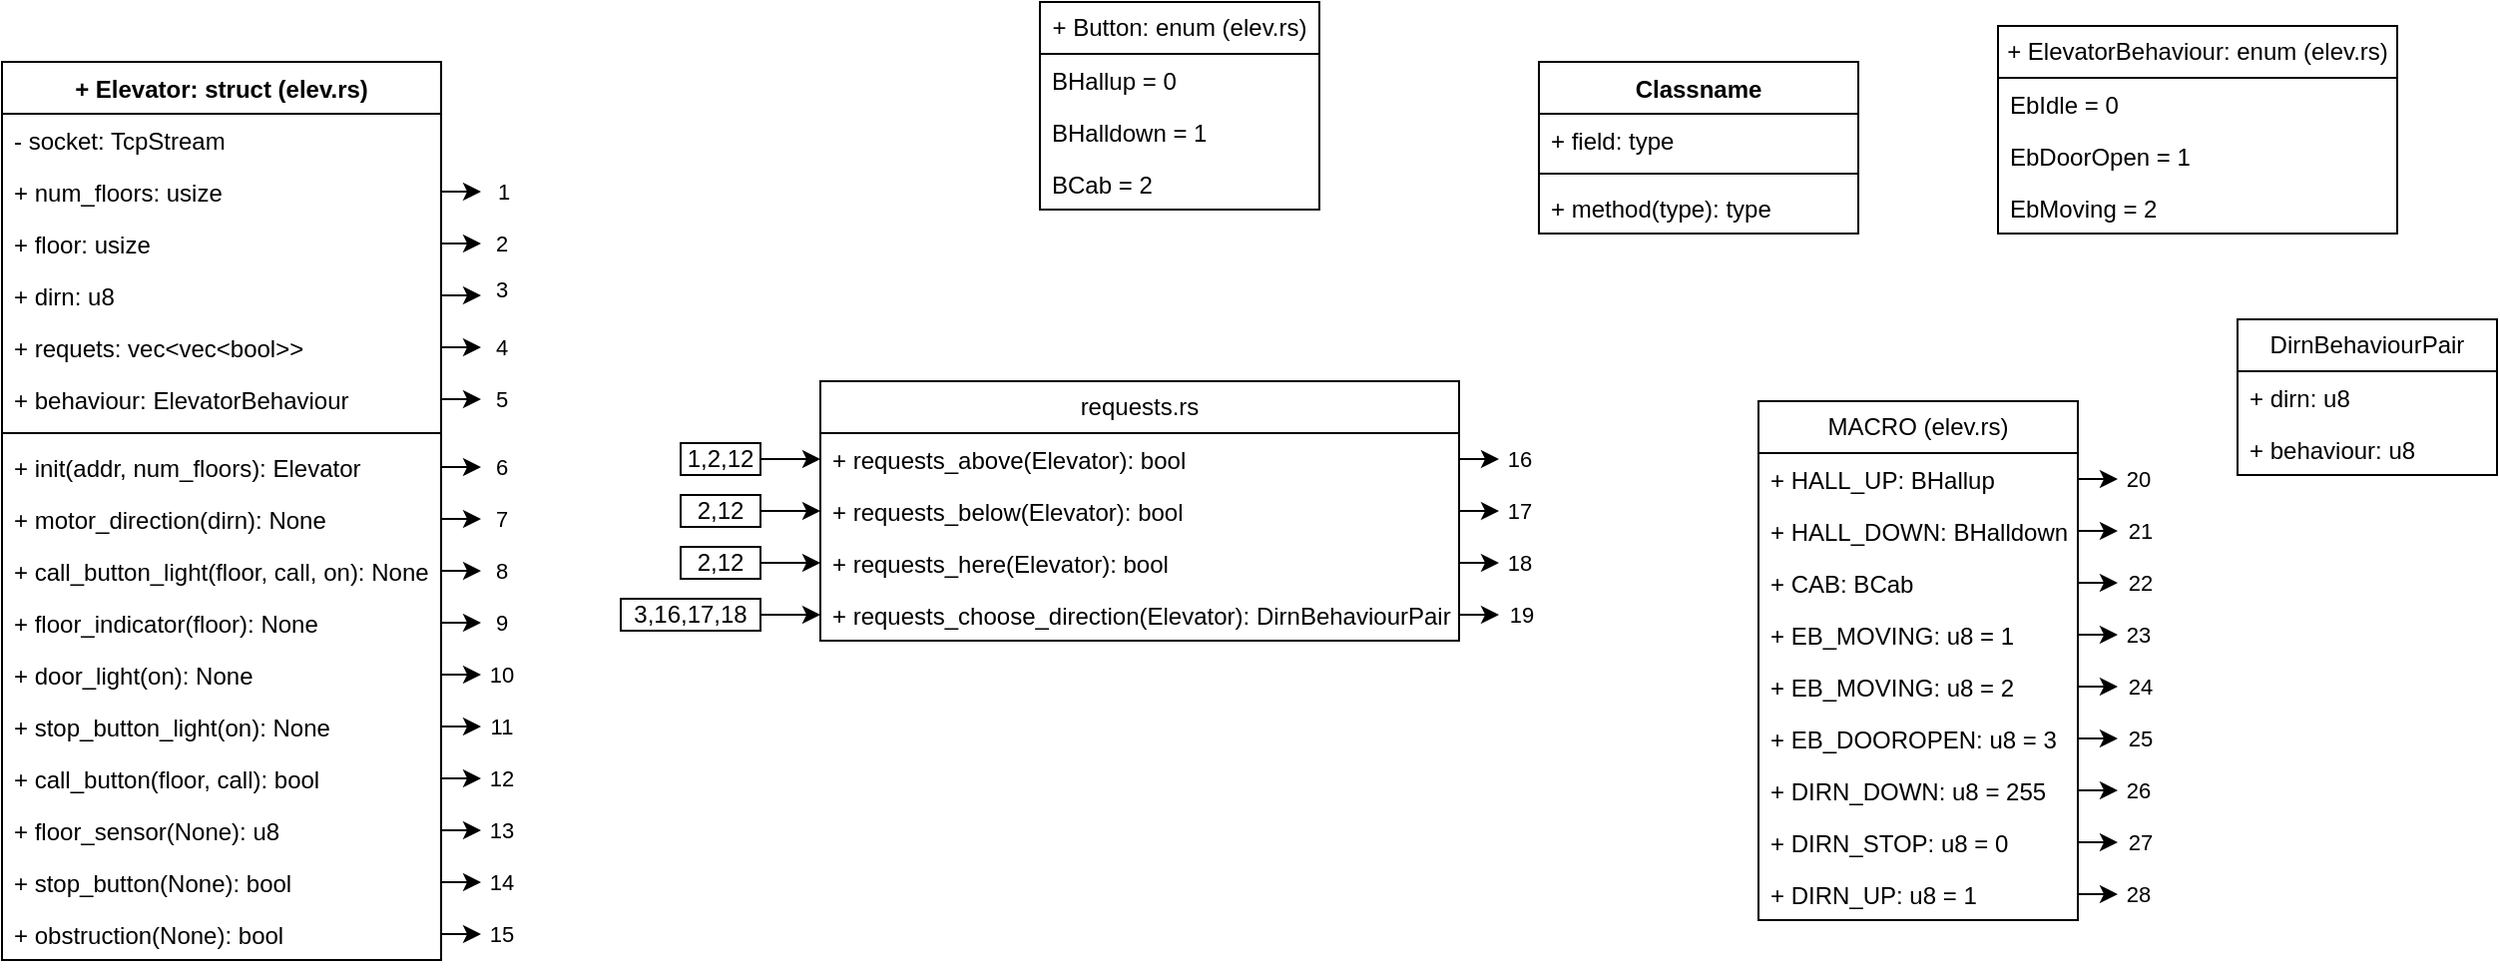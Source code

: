 <mxfile version="26.0.6">
  <diagram name="Page-1" id="e56a1550-8fbb-45ad-956c-1786394a9013">
    <mxGraphModel dx="1651" dy="647" grid="1" gridSize="10" guides="1" tooltips="1" connect="1" arrows="1" fold="1" page="1" pageScale="1" pageWidth="1654" pageHeight="2336" background="none" math="0" shadow="0">
      <root>
        <mxCell id="0" />
        <mxCell id="1" parent="0" />
        <mxCell id="LK9hV9PF9iakqC5knJyZ-14" value="+ Button: enum (elev.rs)" style="swimlane;fontStyle=0;childLayout=stackLayout;horizontal=1;startSize=26;fillColor=none;horizontalStack=0;resizeParent=1;resizeParentMax=0;resizeLast=0;collapsible=1;marginBottom=0;whiteSpace=wrap;html=1;" vertex="1" parent="1">
          <mxGeometry x="570" y="50" width="140" height="104" as="geometry" />
        </mxCell>
        <mxCell id="LK9hV9PF9iakqC5knJyZ-15" value="BHallup = 0" style="text;strokeColor=none;fillColor=none;align=left;verticalAlign=top;spacingLeft=4;spacingRight=4;overflow=hidden;rotatable=0;points=[[0,0.5],[1,0.5]];portConstraint=eastwest;whiteSpace=wrap;html=1;" vertex="1" parent="LK9hV9PF9iakqC5knJyZ-14">
          <mxGeometry y="26" width="140" height="26" as="geometry" />
        </mxCell>
        <mxCell id="LK9hV9PF9iakqC5knJyZ-16" value="BHalldown = 1" style="text;strokeColor=none;fillColor=none;align=left;verticalAlign=top;spacingLeft=4;spacingRight=4;overflow=hidden;rotatable=0;points=[[0,0.5],[1,0.5]];portConstraint=eastwest;whiteSpace=wrap;html=1;" vertex="1" parent="LK9hV9PF9iakqC5knJyZ-14">
          <mxGeometry y="52" width="140" height="26" as="geometry" />
        </mxCell>
        <mxCell id="LK9hV9PF9iakqC5knJyZ-17" value="BCab = 2" style="text;strokeColor=none;fillColor=none;align=left;verticalAlign=top;spacingLeft=4;spacingRight=4;overflow=hidden;rotatable=0;points=[[0,0.5],[1,0.5]];portConstraint=eastwest;whiteSpace=wrap;html=1;" vertex="1" parent="LK9hV9PF9iakqC5knJyZ-14">
          <mxGeometry y="78" width="140" height="26" as="geometry" />
        </mxCell>
        <mxCell id="LK9hV9PF9iakqC5knJyZ-19" value="MACRO (elev.rs)" style="swimlane;fontStyle=0;childLayout=stackLayout;horizontal=1;startSize=26;fillColor=none;horizontalStack=0;resizeParent=1;resizeParentMax=0;resizeLast=0;collapsible=1;marginBottom=0;whiteSpace=wrap;html=1;" vertex="1" parent="1">
          <mxGeometry x="930" y="250" width="160" height="260" as="geometry" />
        </mxCell>
        <mxCell id="LK9hV9PF9iakqC5knJyZ-143" style="edgeStyle=orthogonalEdgeStyle;rounded=0;orthogonalLoop=1;jettySize=auto;html=1;" edge="1" parent="LK9hV9PF9iakqC5knJyZ-19" source="LK9hV9PF9iakqC5knJyZ-20">
          <mxGeometry relative="1" as="geometry">
            <mxPoint x="180" y="39" as="targetPoint" />
          </mxGeometry>
        </mxCell>
        <mxCell id="LK9hV9PF9iakqC5knJyZ-152" value="20" style="edgeLabel;html=1;align=center;verticalAlign=middle;resizable=0;points=[];" vertex="1" connectable="0" parent="LK9hV9PF9iakqC5knJyZ-143">
          <mxGeometry x="0.429" y="2" relative="1" as="geometry">
            <mxPoint x="15" y="2" as="offset" />
          </mxGeometry>
        </mxCell>
        <mxCell id="LK9hV9PF9iakqC5knJyZ-20" value="+ HALL_UP: BHallup" style="text;strokeColor=none;fillColor=none;align=left;verticalAlign=top;spacingLeft=4;spacingRight=4;overflow=hidden;rotatable=0;points=[[0,0.5],[1,0.5]];portConstraint=eastwest;whiteSpace=wrap;html=1;" vertex="1" parent="LK9hV9PF9iakqC5knJyZ-19">
          <mxGeometry y="26" width="160" height="26" as="geometry" />
        </mxCell>
        <mxCell id="LK9hV9PF9iakqC5knJyZ-144" style="edgeStyle=orthogonalEdgeStyle;rounded=0;orthogonalLoop=1;jettySize=auto;html=1;" edge="1" parent="LK9hV9PF9iakqC5knJyZ-19" source="LK9hV9PF9iakqC5knJyZ-21">
          <mxGeometry relative="1" as="geometry">
            <mxPoint x="180" y="65" as="targetPoint" />
          </mxGeometry>
        </mxCell>
        <mxCell id="LK9hV9PF9iakqC5knJyZ-153" value="21" style="edgeLabel;html=1;align=center;verticalAlign=middle;resizable=0;points=[];" vertex="1" connectable="0" parent="LK9hV9PF9iakqC5knJyZ-144">
          <mxGeometry x="0.476" y="2" relative="1" as="geometry">
            <mxPoint x="15" y="2" as="offset" />
          </mxGeometry>
        </mxCell>
        <mxCell id="LK9hV9PF9iakqC5knJyZ-21" value="+ HALL_DOWN: BHalldown" style="text;strokeColor=none;fillColor=none;align=left;verticalAlign=top;spacingLeft=4;spacingRight=4;overflow=hidden;rotatable=0;points=[[0,0.5],[1,0.5]];portConstraint=eastwest;whiteSpace=wrap;html=1;" vertex="1" parent="LK9hV9PF9iakqC5knJyZ-19">
          <mxGeometry y="52" width="160" height="26" as="geometry" />
        </mxCell>
        <mxCell id="LK9hV9PF9iakqC5knJyZ-145" style="edgeStyle=orthogonalEdgeStyle;rounded=0;orthogonalLoop=1;jettySize=auto;html=1;" edge="1" parent="LK9hV9PF9iakqC5knJyZ-19" source="LK9hV9PF9iakqC5knJyZ-22">
          <mxGeometry relative="1" as="geometry">
            <mxPoint x="180" y="91" as="targetPoint" />
          </mxGeometry>
        </mxCell>
        <mxCell id="LK9hV9PF9iakqC5knJyZ-154" value="22" style="edgeLabel;html=1;align=center;verticalAlign=middle;resizable=0;points=[];" vertex="1" connectable="0" parent="LK9hV9PF9iakqC5knJyZ-145">
          <mxGeometry x="0.286" y="1" relative="1" as="geometry">
            <mxPoint x="17" y="1" as="offset" />
          </mxGeometry>
        </mxCell>
        <mxCell id="LK9hV9PF9iakqC5knJyZ-22" value="+ CAB: BCab" style="text;strokeColor=none;fillColor=none;align=left;verticalAlign=top;spacingLeft=4;spacingRight=4;overflow=hidden;rotatable=0;points=[[0,0.5],[1,0.5]];portConstraint=eastwest;whiteSpace=wrap;html=1;" vertex="1" parent="LK9hV9PF9iakqC5knJyZ-19">
          <mxGeometry y="78" width="160" height="26" as="geometry" />
        </mxCell>
        <mxCell id="LK9hV9PF9iakqC5knJyZ-146" style="edgeStyle=orthogonalEdgeStyle;rounded=0;orthogonalLoop=1;jettySize=auto;html=1;" edge="1" parent="LK9hV9PF9iakqC5knJyZ-19" source="LK9hV9PF9iakqC5knJyZ-23">
          <mxGeometry relative="1" as="geometry">
            <mxPoint x="180" y="117" as="targetPoint" />
          </mxGeometry>
        </mxCell>
        <mxCell id="LK9hV9PF9iakqC5knJyZ-155" value="23" style="edgeLabel;html=1;align=center;verticalAlign=middle;resizable=0;points=[];" vertex="1" connectable="0" parent="LK9hV9PF9iakqC5knJyZ-146">
          <mxGeometry x="0.238" y="1" relative="1" as="geometry">
            <mxPoint x="17" y="1" as="offset" />
          </mxGeometry>
        </mxCell>
        <mxCell id="LK9hV9PF9iakqC5knJyZ-23" value="+ EB_MOVING: u8 = 1" style="text;strokeColor=none;fillColor=none;align=left;verticalAlign=top;spacingLeft=4;spacingRight=4;overflow=hidden;rotatable=0;points=[[0,0.5],[1,0.5]];portConstraint=eastwest;whiteSpace=wrap;html=1;" vertex="1" parent="LK9hV9PF9iakqC5knJyZ-19">
          <mxGeometry y="104" width="160" height="26" as="geometry" />
        </mxCell>
        <mxCell id="LK9hV9PF9iakqC5knJyZ-147" style="edgeStyle=orthogonalEdgeStyle;rounded=0;orthogonalLoop=1;jettySize=auto;html=1;" edge="1" parent="LK9hV9PF9iakqC5knJyZ-19" source="LK9hV9PF9iakqC5knJyZ-24">
          <mxGeometry relative="1" as="geometry">
            <mxPoint x="180" y="143" as="targetPoint" />
          </mxGeometry>
        </mxCell>
        <mxCell id="LK9hV9PF9iakqC5knJyZ-156" value="24" style="edgeLabel;html=1;align=center;verticalAlign=middle;resizable=0;points=[];" vertex="1" connectable="0" parent="LK9hV9PF9iakqC5knJyZ-147">
          <mxGeometry x="0.286" y="-1" relative="1" as="geometry">
            <mxPoint x="17" y="-1" as="offset" />
          </mxGeometry>
        </mxCell>
        <mxCell id="LK9hV9PF9iakqC5knJyZ-24" value="+ EB_MOVING: u8 = 2" style="text;strokeColor=none;fillColor=none;align=left;verticalAlign=top;spacingLeft=4;spacingRight=4;overflow=hidden;rotatable=0;points=[[0,0.5],[1,0.5]];portConstraint=eastwest;whiteSpace=wrap;html=1;" vertex="1" parent="LK9hV9PF9iakqC5knJyZ-19">
          <mxGeometry y="130" width="160" height="26" as="geometry" />
        </mxCell>
        <mxCell id="LK9hV9PF9iakqC5knJyZ-148" style="edgeStyle=orthogonalEdgeStyle;rounded=0;orthogonalLoop=1;jettySize=auto;html=1;" edge="1" parent="LK9hV9PF9iakqC5knJyZ-19" source="LK9hV9PF9iakqC5knJyZ-25">
          <mxGeometry relative="1" as="geometry">
            <mxPoint x="180" y="169" as="targetPoint" />
          </mxGeometry>
        </mxCell>
        <mxCell id="LK9hV9PF9iakqC5knJyZ-157" value="25" style="edgeLabel;html=1;align=center;verticalAlign=middle;resizable=0;points=[];" vertex="1" connectable="0" parent="LK9hV9PF9iakqC5knJyZ-148">
          <mxGeometry x="0.286" relative="1" as="geometry">
            <mxPoint x="17" as="offset" />
          </mxGeometry>
        </mxCell>
        <mxCell id="LK9hV9PF9iakqC5knJyZ-25" value="+ EB_DOOROPEN: u8 = 3" style="text;strokeColor=none;fillColor=none;align=left;verticalAlign=top;spacingLeft=4;spacingRight=4;overflow=hidden;rotatable=0;points=[[0,0.5],[1,0.5]];portConstraint=eastwest;whiteSpace=wrap;html=1;" vertex="1" parent="LK9hV9PF9iakqC5knJyZ-19">
          <mxGeometry y="156" width="160" height="26" as="geometry" />
        </mxCell>
        <mxCell id="LK9hV9PF9iakqC5knJyZ-149" style="edgeStyle=orthogonalEdgeStyle;rounded=0;orthogonalLoop=1;jettySize=auto;html=1;" edge="1" parent="LK9hV9PF9iakqC5knJyZ-19" source="LK9hV9PF9iakqC5knJyZ-26">
          <mxGeometry relative="1" as="geometry">
            <mxPoint x="180" y="195" as="targetPoint" />
          </mxGeometry>
        </mxCell>
        <mxCell id="LK9hV9PF9iakqC5knJyZ-159" value="26" style="edgeLabel;html=1;align=center;verticalAlign=middle;resizable=0;points=[];" vertex="1" connectable="0" parent="LK9hV9PF9iakqC5knJyZ-149">
          <mxGeometry x="0.238" y="2" relative="1" as="geometry">
            <mxPoint x="17" y="2" as="offset" />
          </mxGeometry>
        </mxCell>
        <mxCell id="LK9hV9PF9iakqC5knJyZ-26" value="+ DIRN_DOWN: u8 = 255" style="text;strokeColor=none;fillColor=none;align=left;verticalAlign=top;spacingLeft=4;spacingRight=4;overflow=hidden;rotatable=0;points=[[0,0.5],[1,0.5]];portConstraint=eastwest;whiteSpace=wrap;html=1;" vertex="1" parent="LK9hV9PF9iakqC5knJyZ-19">
          <mxGeometry y="182" width="160" height="26" as="geometry" />
        </mxCell>
        <mxCell id="LK9hV9PF9iakqC5knJyZ-150" style="edgeStyle=orthogonalEdgeStyle;rounded=0;orthogonalLoop=1;jettySize=auto;html=1;" edge="1" parent="LK9hV9PF9iakqC5knJyZ-19" source="LK9hV9PF9iakqC5knJyZ-27">
          <mxGeometry relative="1" as="geometry">
            <mxPoint x="180" y="221" as="targetPoint" />
          </mxGeometry>
        </mxCell>
        <mxCell id="LK9hV9PF9iakqC5knJyZ-160" value="27" style="edgeLabel;html=1;align=center;verticalAlign=middle;resizable=0;points=[];" vertex="1" connectable="0" parent="LK9hV9PF9iakqC5knJyZ-150">
          <mxGeometry x="0.095" y="1" relative="1" as="geometry">
            <mxPoint x="19" y="1" as="offset" />
          </mxGeometry>
        </mxCell>
        <mxCell id="LK9hV9PF9iakqC5knJyZ-27" value="+ DIRN_STOP: u8 = 0" style="text;strokeColor=none;fillColor=none;align=left;verticalAlign=top;spacingLeft=4;spacingRight=4;overflow=hidden;rotatable=0;points=[[0,0.5],[1,0.5]];portConstraint=eastwest;whiteSpace=wrap;html=1;" vertex="1" parent="LK9hV9PF9iakqC5knJyZ-19">
          <mxGeometry y="208" width="160" height="26" as="geometry" />
        </mxCell>
        <mxCell id="LK9hV9PF9iakqC5knJyZ-151" style="edgeStyle=orthogonalEdgeStyle;rounded=0;orthogonalLoop=1;jettySize=auto;html=1;" edge="1" parent="LK9hV9PF9iakqC5knJyZ-19" source="LK9hV9PF9iakqC5knJyZ-28">
          <mxGeometry relative="1" as="geometry">
            <mxPoint x="180" y="247" as="targetPoint" />
          </mxGeometry>
        </mxCell>
        <mxCell id="LK9hV9PF9iakqC5knJyZ-161" value="28" style="edgeLabel;html=1;align=center;verticalAlign=middle;resizable=0;points=[];" vertex="1" connectable="0" parent="LK9hV9PF9iakqC5knJyZ-151">
          <mxGeometry x="0.238" relative="1" as="geometry">
            <mxPoint x="17" as="offset" />
          </mxGeometry>
        </mxCell>
        <mxCell id="LK9hV9PF9iakqC5knJyZ-28" value="+ DIRN_UP: u8 = 1" style="text;strokeColor=none;fillColor=none;align=left;verticalAlign=top;spacingLeft=4;spacingRight=4;overflow=hidden;rotatable=0;points=[[0,0.5],[1,0.5]];portConstraint=eastwest;whiteSpace=wrap;html=1;" vertex="1" parent="LK9hV9PF9iakqC5knJyZ-19">
          <mxGeometry y="234" width="160" height="26" as="geometry" />
        </mxCell>
        <mxCell id="LK9hV9PF9iakqC5knJyZ-29" value="+ ElevatorBehaviour: enum (elev.rs)" style="swimlane;fontStyle=0;childLayout=stackLayout;horizontal=1;startSize=26;fillColor=none;horizontalStack=0;resizeParent=1;resizeParentMax=0;resizeLast=0;collapsible=1;marginBottom=0;whiteSpace=wrap;html=1;" vertex="1" parent="1">
          <mxGeometry x="1050" y="62" width="200" height="104" as="geometry" />
        </mxCell>
        <mxCell id="LK9hV9PF9iakqC5knJyZ-30" value="EbIdle = 0" style="text;strokeColor=none;fillColor=none;align=left;verticalAlign=top;spacingLeft=4;spacingRight=4;overflow=hidden;rotatable=0;points=[[0,0.5],[1,0.5]];portConstraint=eastwest;whiteSpace=wrap;html=1;" vertex="1" parent="LK9hV9PF9iakqC5knJyZ-29">
          <mxGeometry y="26" width="200" height="26" as="geometry" />
        </mxCell>
        <mxCell id="LK9hV9PF9iakqC5knJyZ-31" value="EbDoorOpen = 1" style="text;strokeColor=none;fillColor=none;align=left;verticalAlign=top;spacingLeft=4;spacingRight=4;overflow=hidden;rotatable=0;points=[[0,0.5],[1,0.5]];portConstraint=eastwest;whiteSpace=wrap;html=1;" vertex="1" parent="LK9hV9PF9iakqC5knJyZ-29">
          <mxGeometry y="52" width="200" height="26" as="geometry" />
        </mxCell>
        <mxCell id="LK9hV9PF9iakqC5knJyZ-32" value="EbMoving = 2" style="text;strokeColor=none;fillColor=none;align=left;verticalAlign=top;spacingLeft=4;spacingRight=4;overflow=hidden;rotatable=0;points=[[0,0.5],[1,0.5]];portConstraint=eastwest;whiteSpace=wrap;html=1;" vertex="1" parent="LK9hV9PF9iakqC5knJyZ-29">
          <mxGeometry y="78" width="200" height="26" as="geometry" />
        </mxCell>
        <mxCell id="LK9hV9PF9iakqC5knJyZ-33" value="Classname" style="swimlane;fontStyle=1;align=center;verticalAlign=top;childLayout=stackLayout;horizontal=1;startSize=26;horizontalStack=0;resizeParent=1;resizeParentMax=0;resizeLast=0;collapsible=1;marginBottom=0;whiteSpace=wrap;html=1;" vertex="1" parent="1">
          <mxGeometry x="820" y="80" width="160" height="86" as="geometry" />
        </mxCell>
        <mxCell id="LK9hV9PF9iakqC5knJyZ-34" value="+ field: type" style="text;strokeColor=none;fillColor=none;align=left;verticalAlign=top;spacingLeft=4;spacingRight=4;overflow=hidden;rotatable=0;points=[[0,0.5],[1,0.5]];portConstraint=eastwest;whiteSpace=wrap;html=1;" vertex="1" parent="LK9hV9PF9iakqC5knJyZ-33">
          <mxGeometry y="26" width="160" height="26" as="geometry" />
        </mxCell>
        <mxCell id="LK9hV9PF9iakqC5knJyZ-35" value="" style="line;strokeWidth=1;fillColor=none;align=left;verticalAlign=middle;spacingTop=-1;spacingLeft=3;spacingRight=3;rotatable=0;labelPosition=right;points=[];portConstraint=eastwest;strokeColor=inherit;" vertex="1" parent="LK9hV9PF9iakqC5knJyZ-33">
          <mxGeometry y="52" width="160" height="8" as="geometry" />
        </mxCell>
        <mxCell id="LK9hV9PF9iakqC5knJyZ-36" value="+ method(type): type" style="text;strokeColor=none;fillColor=none;align=left;verticalAlign=top;spacingLeft=4;spacingRight=4;overflow=hidden;rotatable=0;points=[[0,0.5],[1,0.5]];portConstraint=eastwest;whiteSpace=wrap;html=1;" vertex="1" parent="LK9hV9PF9iakqC5knJyZ-33">
          <mxGeometry y="60" width="160" height="26" as="geometry" />
        </mxCell>
        <mxCell id="LK9hV9PF9iakqC5knJyZ-37" value="+ Elevator: struct (elev.rs)" style="swimlane;fontStyle=1;align=center;verticalAlign=top;childLayout=stackLayout;horizontal=1;startSize=26;horizontalStack=0;resizeParent=1;resizeParentMax=0;resizeLast=0;collapsible=1;marginBottom=0;whiteSpace=wrap;html=1;" vertex="1" parent="1">
          <mxGeometry x="50" y="80" width="220" height="450" as="geometry" />
        </mxCell>
        <mxCell id="LK9hV9PF9iakqC5knJyZ-38" value="&lt;div&gt;- socket: TcpStream&lt;/div&gt;" style="text;strokeColor=none;fillColor=none;align=left;verticalAlign=top;spacingLeft=4;spacingRight=4;overflow=hidden;rotatable=0;points=[[0,0.5],[1,0.5]];portConstraint=eastwest;whiteSpace=wrap;html=1;" vertex="1" parent="LK9hV9PF9iakqC5knJyZ-37">
          <mxGeometry y="26" width="220" height="26" as="geometry" />
        </mxCell>
        <mxCell id="LK9hV9PF9iakqC5knJyZ-84" style="edgeStyle=orthogonalEdgeStyle;rounded=0;orthogonalLoop=1;jettySize=auto;html=1;" edge="1" parent="LK9hV9PF9iakqC5knJyZ-37" source="LK9hV9PF9iakqC5knJyZ-54">
          <mxGeometry relative="1" as="geometry">
            <mxPoint x="240" y="65" as="targetPoint" />
          </mxGeometry>
        </mxCell>
        <mxCell id="LK9hV9PF9iakqC5knJyZ-89" value="1" style="edgeLabel;html=1;align=center;verticalAlign=middle;resizable=0;points=[];" vertex="1" connectable="0" parent="LK9hV9PF9iakqC5knJyZ-84">
          <mxGeometry x="0.655" relative="1" as="geometry">
            <mxPoint x="13" as="offset" />
          </mxGeometry>
        </mxCell>
        <mxCell id="LK9hV9PF9iakqC5knJyZ-54" value="+ num_floors: usize" style="text;strokeColor=none;fillColor=none;align=left;verticalAlign=top;spacingLeft=4;spacingRight=4;overflow=hidden;rotatable=0;points=[[0,0.5],[1,0.5]];portConstraint=eastwest;whiteSpace=wrap;html=1;" vertex="1" parent="LK9hV9PF9iakqC5knJyZ-37">
          <mxGeometry y="52" width="220" height="26" as="geometry" />
        </mxCell>
        <mxCell id="LK9hV9PF9iakqC5knJyZ-85" style="edgeStyle=orthogonalEdgeStyle;rounded=0;orthogonalLoop=1;jettySize=auto;html=1;" edge="1" parent="LK9hV9PF9iakqC5knJyZ-37" source="LK9hV9PF9iakqC5knJyZ-53">
          <mxGeometry relative="1" as="geometry">
            <mxPoint x="240" y="91" as="targetPoint" />
          </mxGeometry>
        </mxCell>
        <mxCell id="LK9hV9PF9iakqC5knJyZ-91" value="2" style="edgeLabel;html=1;align=center;verticalAlign=middle;resizable=0;points=[];" vertex="1" connectable="0" parent="LK9hV9PF9iakqC5knJyZ-85">
          <mxGeometry x="0.536" y="-1" relative="1" as="geometry">
            <mxPoint x="14" y="-1" as="offset" />
          </mxGeometry>
        </mxCell>
        <mxCell id="LK9hV9PF9iakqC5knJyZ-53" value="+ floor: usize" style="text;strokeColor=none;fillColor=none;align=left;verticalAlign=top;spacingLeft=4;spacingRight=4;overflow=hidden;rotatable=0;points=[[0,0.5],[1,0.5]];portConstraint=eastwest;whiteSpace=wrap;html=1;" vertex="1" parent="LK9hV9PF9iakqC5knJyZ-37">
          <mxGeometry y="78" width="220" height="26" as="geometry" />
        </mxCell>
        <mxCell id="LK9hV9PF9iakqC5knJyZ-86" style="edgeStyle=orthogonalEdgeStyle;rounded=0;orthogonalLoop=1;jettySize=auto;html=1;" edge="1" parent="LK9hV9PF9iakqC5knJyZ-37" source="LK9hV9PF9iakqC5knJyZ-52">
          <mxGeometry relative="1" as="geometry">
            <mxPoint x="240" y="117" as="targetPoint" />
          </mxGeometry>
        </mxCell>
        <mxCell id="LK9hV9PF9iakqC5knJyZ-92" value="3" style="edgeLabel;html=1;align=center;verticalAlign=middle;resizable=0;points=[];" vertex="1" connectable="0" parent="LK9hV9PF9iakqC5knJyZ-86">
          <mxGeometry x="0.476" y="2" relative="1" as="geometry">
            <mxPoint x="14" y="-1" as="offset" />
          </mxGeometry>
        </mxCell>
        <mxCell id="LK9hV9PF9iakqC5knJyZ-52" value="&lt;div&gt;+ dirn: u8&lt;/div&gt;" style="text;strokeColor=none;fillColor=none;align=left;verticalAlign=top;spacingLeft=4;spacingRight=4;overflow=hidden;rotatable=0;points=[[0,0.5],[1,0.5]];portConstraint=eastwest;whiteSpace=wrap;html=1;" vertex="1" parent="LK9hV9PF9iakqC5knJyZ-37">
          <mxGeometry y="104" width="220" height="26" as="geometry" />
        </mxCell>
        <mxCell id="LK9hV9PF9iakqC5knJyZ-87" style="edgeStyle=orthogonalEdgeStyle;rounded=0;orthogonalLoop=1;jettySize=auto;html=1;" edge="1" parent="LK9hV9PF9iakqC5knJyZ-37" source="LK9hV9PF9iakqC5knJyZ-51">
          <mxGeometry relative="1" as="geometry">
            <mxPoint x="240" y="143" as="targetPoint" />
          </mxGeometry>
        </mxCell>
        <mxCell id="LK9hV9PF9iakqC5knJyZ-93" value="4" style="edgeLabel;html=1;align=center;verticalAlign=middle;resizable=0;points=[];" vertex="1" connectable="0" parent="LK9hV9PF9iakqC5knJyZ-87">
          <mxGeometry x="0.536" y="1" relative="1" as="geometry">
            <mxPoint x="14" y="1" as="offset" />
          </mxGeometry>
        </mxCell>
        <mxCell id="LK9hV9PF9iakqC5knJyZ-51" value="+ requets: vec&amp;lt;vec&amp;lt;bool&amp;gt;&amp;gt;" style="text;strokeColor=none;fillColor=none;align=left;verticalAlign=top;spacingLeft=4;spacingRight=4;overflow=hidden;rotatable=0;points=[[0,0.5],[1,0.5]];portConstraint=eastwest;whiteSpace=wrap;html=1;" vertex="1" parent="LK9hV9PF9iakqC5knJyZ-37">
          <mxGeometry y="130" width="220" height="26" as="geometry" />
        </mxCell>
        <mxCell id="LK9hV9PF9iakqC5knJyZ-88" style="edgeStyle=orthogonalEdgeStyle;rounded=0;orthogonalLoop=1;jettySize=auto;html=1;" edge="1" parent="LK9hV9PF9iakqC5knJyZ-37" source="LK9hV9PF9iakqC5knJyZ-50">
          <mxGeometry relative="1" as="geometry">
            <mxPoint x="240" y="169.0" as="targetPoint" />
          </mxGeometry>
        </mxCell>
        <mxCell id="LK9hV9PF9iakqC5knJyZ-94" value="5" style="edgeLabel;html=1;align=center;verticalAlign=middle;resizable=0;points=[];" vertex="1" connectable="0" parent="LK9hV9PF9iakqC5knJyZ-88">
          <mxGeometry x="0.536" y="2" relative="1" as="geometry">
            <mxPoint x="14" y="2" as="offset" />
          </mxGeometry>
        </mxCell>
        <mxCell id="LK9hV9PF9iakqC5knJyZ-50" value="+ behaviour: ElevatorBehaviour" style="text;strokeColor=none;fillColor=none;align=left;verticalAlign=top;spacingLeft=4;spacingRight=4;overflow=hidden;rotatable=0;points=[[0,0.5],[1,0.5]];portConstraint=eastwest;whiteSpace=wrap;html=1;" vertex="1" parent="LK9hV9PF9iakqC5knJyZ-37">
          <mxGeometry y="156" width="220" height="26" as="geometry" />
        </mxCell>
        <mxCell id="LK9hV9PF9iakqC5knJyZ-39" value="" style="line;strokeWidth=1;fillColor=none;align=left;verticalAlign=middle;spacingTop=-1;spacingLeft=3;spacingRight=3;rotatable=0;labelPosition=right;points=[];portConstraint=eastwest;strokeColor=inherit;" vertex="1" parent="LK9hV9PF9iakqC5knJyZ-37">
          <mxGeometry y="182" width="220" height="8" as="geometry" />
        </mxCell>
        <mxCell id="LK9hV9PF9iakqC5knJyZ-96" style="edgeStyle=orthogonalEdgeStyle;rounded=0;orthogonalLoop=1;jettySize=auto;html=1;" edge="1" parent="LK9hV9PF9iakqC5knJyZ-37" source="LK9hV9PF9iakqC5knJyZ-40">
          <mxGeometry relative="1" as="geometry">
            <mxPoint x="240" y="203" as="targetPoint" />
          </mxGeometry>
        </mxCell>
        <mxCell id="LK9hV9PF9iakqC5knJyZ-107" value="6" style="edgeLabel;html=1;align=center;verticalAlign=middle;resizable=0;points=[];" vertex="1" connectable="0" parent="LK9hV9PF9iakqC5knJyZ-96">
          <mxGeometry x="0.357" y="1" relative="1" as="geometry">
            <mxPoint x="16" y="1" as="offset" />
          </mxGeometry>
        </mxCell>
        <mxCell id="LK9hV9PF9iakqC5knJyZ-40" value="+ init(addr, num_floors): Elevator" style="text;strokeColor=none;fillColor=none;align=left;verticalAlign=top;spacingLeft=4;spacingRight=4;overflow=hidden;rotatable=0;points=[[0,0.5],[1,0.5]];portConstraint=eastwest;whiteSpace=wrap;html=1;" vertex="1" parent="LK9hV9PF9iakqC5knJyZ-37">
          <mxGeometry y="190" width="220" height="26" as="geometry" />
        </mxCell>
        <mxCell id="LK9hV9PF9iakqC5knJyZ-98" style="edgeStyle=orthogonalEdgeStyle;rounded=0;orthogonalLoop=1;jettySize=auto;html=1;" edge="1" parent="LK9hV9PF9iakqC5knJyZ-37" source="LK9hV9PF9iakqC5knJyZ-63">
          <mxGeometry relative="1" as="geometry">
            <mxPoint x="240" y="229.0" as="targetPoint" />
          </mxGeometry>
        </mxCell>
        <mxCell id="LK9hV9PF9iakqC5knJyZ-108" value="7" style="edgeLabel;html=1;align=center;verticalAlign=middle;resizable=0;points=[];" vertex="1" connectable="0" parent="LK9hV9PF9iakqC5knJyZ-98">
          <mxGeometry x="0.119" y="1" relative="1" as="geometry">
            <mxPoint x="18" y="1" as="offset" />
          </mxGeometry>
        </mxCell>
        <mxCell id="LK9hV9PF9iakqC5knJyZ-63" value="+ motor_direction(dirn): None" style="text;strokeColor=none;fillColor=none;align=left;verticalAlign=top;spacingLeft=4;spacingRight=4;overflow=hidden;rotatable=0;points=[[0,0.5],[1,0.5]];portConstraint=eastwest;whiteSpace=wrap;html=1;" vertex="1" parent="LK9hV9PF9iakqC5knJyZ-37">
          <mxGeometry y="216" width="220" height="26" as="geometry" />
        </mxCell>
        <mxCell id="LK9hV9PF9iakqC5knJyZ-99" style="edgeStyle=orthogonalEdgeStyle;rounded=0;orthogonalLoop=1;jettySize=auto;html=1;" edge="1" parent="LK9hV9PF9iakqC5knJyZ-37" source="LK9hV9PF9iakqC5knJyZ-62">
          <mxGeometry relative="1" as="geometry">
            <mxPoint x="240" y="255" as="targetPoint" />
          </mxGeometry>
        </mxCell>
        <mxCell id="LK9hV9PF9iakqC5knJyZ-109" value="8" style="edgeLabel;html=1;align=center;verticalAlign=middle;resizable=0;points=[];" vertex="1" connectable="0" parent="LK9hV9PF9iakqC5knJyZ-99">
          <mxGeometry x="0.357" relative="1" as="geometry">
            <mxPoint x="16" as="offset" />
          </mxGeometry>
        </mxCell>
        <mxCell id="LK9hV9PF9iakqC5knJyZ-62" value="+ call_button_light(floor, call, on): None" style="text;strokeColor=none;fillColor=none;align=left;verticalAlign=top;spacingLeft=4;spacingRight=4;overflow=hidden;rotatable=0;points=[[0,0.5],[1,0.5]];portConstraint=eastwest;whiteSpace=wrap;html=1;" vertex="1" parent="LK9hV9PF9iakqC5knJyZ-37">
          <mxGeometry y="242" width="220" height="26" as="geometry" />
        </mxCell>
        <mxCell id="LK9hV9PF9iakqC5knJyZ-100" style="edgeStyle=orthogonalEdgeStyle;rounded=0;orthogonalLoop=1;jettySize=auto;html=1;" edge="1" parent="LK9hV9PF9iakqC5knJyZ-37" source="LK9hV9PF9iakqC5knJyZ-61">
          <mxGeometry relative="1" as="geometry">
            <mxPoint x="240" y="281" as="targetPoint" />
          </mxGeometry>
        </mxCell>
        <mxCell id="LK9hV9PF9iakqC5knJyZ-110" value="9" style="edgeLabel;html=1;align=center;verticalAlign=middle;resizable=0;points=[];" vertex="1" connectable="0" parent="LK9hV9PF9iakqC5knJyZ-100">
          <mxGeometry y="3" relative="1" as="geometry">
            <mxPoint x="19" y="3" as="offset" />
          </mxGeometry>
        </mxCell>
        <mxCell id="LK9hV9PF9iakqC5knJyZ-61" value="+ floor_indicator(floor): None" style="text;strokeColor=none;fillColor=none;align=left;verticalAlign=top;spacingLeft=4;spacingRight=4;overflow=hidden;rotatable=0;points=[[0,0.5],[1,0.5]];portConstraint=eastwest;whiteSpace=wrap;html=1;" vertex="1" parent="LK9hV9PF9iakqC5knJyZ-37">
          <mxGeometry y="268" width="220" height="26" as="geometry" />
        </mxCell>
        <mxCell id="LK9hV9PF9iakqC5knJyZ-101" style="edgeStyle=orthogonalEdgeStyle;rounded=0;orthogonalLoop=1;jettySize=auto;html=1;" edge="1" parent="LK9hV9PF9iakqC5knJyZ-37" source="LK9hV9PF9iakqC5knJyZ-60">
          <mxGeometry relative="1" as="geometry">
            <mxPoint x="240" y="307" as="targetPoint" />
          </mxGeometry>
        </mxCell>
        <mxCell id="LK9hV9PF9iakqC5knJyZ-111" value="10" style="edgeLabel;html=1;align=center;verticalAlign=middle;resizable=0;points=[];" vertex="1" connectable="0" parent="LK9hV9PF9iakqC5knJyZ-101">
          <mxGeometry x="0.357" y="-2" relative="1" as="geometry">
            <mxPoint x="16" y="-2" as="offset" />
          </mxGeometry>
        </mxCell>
        <mxCell id="LK9hV9PF9iakqC5knJyZ-60" value="+ door_light(on): None" style="text;strokeColor=none;fillColor=none;align=left;verticalAlign=top;spacingLeft=4;spacingRight=4;overflow=hidden;rotatable=0;points=[[0,0.5],[1,0.5]];portConstraint=eastwest;whiteSpace=wrap;html=1;" vertex="1" parent="LK9hV9PF9iakqC5knJyZ-37">
          <mxGeometry y="294" width="220" height="26" as="geometry" />
        </mxCell>
        <mxCell id="LK9hV9PF9iakqC5knJyZ-102" style="edgeStyle=orthogonalEdgeStyle;rounded=0;orthogonalLoop=1;jettySize=auto;html=1;" edge="1" parent="LK9hV9PF9iakqC5knJyZ-37" source="LK9hV9PF9iakqC5knJyZ-59">
          <mxGeometry relative="1" as="geometry">
            <mxPoint x="240" y="333" as="targetPoint" />
          </mxGeometry>
        </mxCell>
        <mxCell id="LK9hV9PF9iakqC5knJyZ-112" value="11" style="edgeLabel;html=1;align=center;verticalAlign=middle;resizable=0;points=[];" vertex="1" connectable="0" parent="LK9hV9PF9iakqC5knJyZ-102">
          <mxGeometry x="0.357" relative="1" as="geometry">
            <mxPoint x="16" as="offset" />
          </mxGeometry>
        </mxCell>
        <mxCell id="LK9hV9PF9iakqC5knJyZ-59" value="+ stop_button_light(on): None" style="text;strokeColor=none;fillColor=none;align=left;verticalAlign=top;spacingLeft=4;spacingRight=4;overflow=hidden;rotatable=0;points=[[0,0.5],[1,0.5]];portConstraint=eastwest;whiteSpace=wrap;html=1;" vertex="1" parent="LK9hV9PF9iakqC5knJyZ-37">
          <mxGeometry y="320" width="220" height="26" as="geometry" />
        </mxCell>
        <mxCell id="LK9hV9PF9iakqC5knJyZ-103" style="edgeStyle=orthogonalEdgeStyle;rounded=0;orthogonalLoop=1;jettySize=auto;html=1;" edge="1" parent="LK9hV9PF9iakqC5knJyZ-37" source="LK9hV9PF9iakqC5knJyZ-58">
          <mxGeometry relative="1" as="geometry">
            <mxPoint x="240" y="359.0" as="targetPoint" />
          </mxGeometry>
        </mxCell>
        <mxCell id="LK9hV9PF9iakqC5knJyZ-113" value="12" style="edgeLabel;html=1;align=center;verticalAlign=middle;resizable=0;points=[];" vertex="1" connectable="0" parent="LK9hV9PF9iakqC5knJyZ-103">
          <mxGeometry x="0.357" relative="1" as="geometry">
            <mxPoint x="16" as="offset" />
          </mxGeometry>
        </mxCell>
        <mxCell id="LK9hV9PF9iakqC5knJyZ-58" value="+ call_button(floor, call): bool" style="text;strokeColor=none;fillColor=none;align=left;verticalAlign=top;spacingLeft=4;spacingRight=4;overflow=hidden;rotatable=0;points=[[0,0.5],[1,0.5]];portConstraint=eastwest;whiteSpace=wrap;html=1;" vertex="1" parent="LK9hV9PF9iakqC5knJyZ-37">
          <mxGeometry y="346" width="220" height="26" as="geometry" />
        </mxCell>
        <mxCell id="LK9hV9PF9iakqC5knJyZ-104" style="edgeStyle=orthogonalEdgeStyle;rounded=0;orthogonalLoop=1;jettySize=auto;html=1;" edge="1" parent="LK9hV9PF9iakqC5knJyZ-37" source="LK9hV9PF9iakqC5knJyZ-57">
          <mxGeometry relative="1" as="geometry">
            <mxPoint x="240" y="385" as="targetPoint" />
          </mxGeometry>
        </mxCell>
        <mxCell id="LK9hV9PF9iakqC5knJyZ-114" value="13" style="edgeLabel;html=1;align=center;verticalAlign=middle;resizable=0;points=[];" vertex="1" connectable="0" parent="LK9hV9PF9iakqC5knJyZ-104">
          <mxGeometry x="0.059" y="2" relative="1" as="geometry">
            <mxPoint x="19" y="2" as="offset" />
          </mxGeometry>
        </mxCell>
        <mxCell id="LK9hV9PF9iakqC5knJyZ-57" value="+ floor_sensor(None): u8" style="text;strokeColor=none;fillColor=none;align=left;verticalAlign=top;spacingLeft=4;spacingRight=4;overflow=hidden;rotatable=0;points=[[0,0.5],[1,0.5]];portConstraint=eastwest;whiteSpace=wrap;html=1;" vertex="1" parent="LK9hV9PF9iakqC5knJyZ-37">
          <mxGeometry y="372" width="220" height="26" as="geometry" />
        </mxCell>
        <mxCell id="LK9hV9PF9iakqC5knJyZ-106" style="edgeStyle=orthogonalEdgeStyle;rounded=0;orthogonalLoop=1;jettySize=auto;html=1;" edge="1" parent="LK9hV9PF9iakqC5knJyZ-37" source="LK9hV9PF9iakqC5knJyZ-56">
          <mxGeometry relative="1" as="geometry">
            <mxPoint x="240" y="411" as="targetPoint" />
          </mxGeometry>
        </mxCell>
        <mxCell id="LK9hV9PF9iakqC5knJyZ-115" value="14" style="edgeLabel;html=1;align=center;verticalAlign=middle;resizable=0;points=[];" vertex="1" connectable="0" parent="LK9hV9PF9iakqC5knJyZ-106">
          <mxGeometry x="-0.059" y="3" relative="1" as="geometry">
            <mxPoint x="20" y="3" as="offset" />
          </mxGeometry>
        </mxCell>
        <mxCell id="LK9hV9PF9iakqC5knJyZ-56" value="+ stop_button(None): bool" style="text;strokeColor=none;fillColor=none;align=left;verticalAlign=top;spacingLeft=4;spacingRight=4;overflow=hidden;rotatable=0;points=[[0,0.5],[1,0.5]];portConstraint=eastwest;whiteSpace=wrap;html=1;" vertex="1" parent="LK9hV9PF9iakqC5knJyZ-37">
          <mxGeometry y="398" width="220" height="26" as="geometry" />
        </mxCell>
        <mxCell id="LK9hV9PF9iakqC5knJyZ-105" style="edgeStyle=orthogonalEdgeStyle;rounded=0;orthogonalLoop=1;jettySize=auto;html=1;" edge="1" parent="LK9hV9PF9iakqC5knJyZ-37" source="LK9hV9PF9iakqC5knJyZ-55">
          <mxGeometry relative="1" as="geometry">
            <mxPoint x="240" y="437" as="targetPoint" />
          </mxGeometry>
        </mxCell>
        <mxCell id="LK9hV9PF9iakqC5knJyZ-116" value="15" style="edgeLabel;html=1;align=center;verticalAlign=middle;resizable=0;points=[];" vertex="1" connectable="0" parent="LK9hV9PF9iakqC5knJyZ-105">
          <mxGeometry x="-0.179" relative="1" as="geometry">
            <mxPoint x="21" as="offset" />
          </mxGeometry>
        </mxCell>
        <mxCell id="LK9hV9PF9iakqC5knJyZ-55" value="+ obstruction(None): bool" style="text;strokeColor=none;fillColor=none;align=left;verticalAlign=top;spacingLeft=4;spacingRight=4;overflow=hidden;rotatable=0;points=[[0,0.5],[1,0.5]];portConstraint=eastwest;whiteSpace=wrap;html=1;" vertex="1" parent="LK9hV9PF9iakqC5knJyZ-37">
          <mxGeometry y="424" width="220" height="26" as="geometry" />
        </mxCell>
        <mxCell id="LK9hV9PF9iakqC5knJyZ-65" value="requests.rs" style="swimlane;fontStyle=0;childLayout=stackLayout;horizontal=1;startSize=26;fillColor=none;horizontalStack=0;resizeParent=1;resizeParentMax=0;resizeLast=0;collapsible=1;marginBottom=0;whiteSpace=wrap;html=1;" vertex="1" parent="1">
          <mxGeometry x="460" y="240" width="320" height="130" as="geometry" />
        </mxCell>
        <mxCell id="LK9hV9PF9iakqC5knJyZ-131" style="edgeStyle=orthogonalEdgeStyle;rounded=0;orthogonalLoop=1;jettySize=auto;html=1;" edge="1" parent="LK9hV9PF9iakqC5knJyZ-65" source="LK9hV9PF9iakqC5knJyZ-66">
          <mxGeometry relative="1" as="geometry">
            <mxPoint x="340" y="39" as="targetPoint" />
          </mxGeometry>
        </mxCell>
        <mxCell id="LK9hV9PF9iakqC5knJyZ-136" value="16" style="edgeLabel;html=1;align=center;verticalAlign=middle;resizable=0;points=[];" vertex="1" connectable="0" parent="LK9hV9PF9iakqC5knJyZ-131">
          <mxGeometry x="0.302" y="1" relative="1" as="geometry">
            <mxPoint x="16" y="1" as="offset" />
          </mxGeometry>
        </mxCell>
        <mxCell id="LK9hV9PF9iakqC5knJyZ-66" value="+ requests_above(Elevator): bool" style="text;strokeColor=none;fillColor=none;align=left;verticalAlign=top;spacingLeft=4;spacingRight=4;overflow=hidden;rotatable=0;points=[[0,0.5],[1,0.5]];portConstraint=eastwest;whiteSpace=wrap;html=1;" vertex="1" parent="LK9hV9PF9iakqC5knJyZ-65">
          <mxGeometry y="26" width="320" height="26" as="geometry" />
        </mxCell>
        <mxCell id="LK9hV9PF9iakqC5knJyZ-133" style="edgeStyle=orthogonalEdgeStyle;rounded=0;orthogonalLoop=1;jettySize=auto;html=1;" edge="1" parent="LK9hV9PF9iakqC5knJyZ-65" source="LK9hV9PF9iakqC5knJyZ-67">
          <mxGeometry relative="1" as="geometry">
            <mxPoint x="340" y="65.0" as="targetPoint" />
          </mxGeometry>
        </mxCell>
        <mxCell id="LK9hV9PF9iakqC5knJyZ-137" value="17" style="edgeLabel;html=1;align=center;verticalAlign=middle;resizable=0;points=[];" vertex="1" connectable="0" parent="LK9hV9PF9iakqC5knJyZ-133">
          <mxGeometry x="0.302" y="2" relative="1" as="geometry">
            <mxPoint x="16" y="2" as="offset" />
          </mxGeometry>
        </mxCell>
        <mxCell id="LK9hV9PF9iakqC5knJyZ-67" value="+ requests_below(Elevator): bool" style="text;strokeColor=none;fillColor=none;align=left;verticalAlign=top;spacingLeft=4;spacingRight=4;overflow=hidden;rotatable=0;points=[[0,0.5],[1,0.5]];portConstraint=eastwest;whiteSpace=wrap;html=1;" vertex="1" parent="LK9hV9PF9iakqC5knJyZ-65">
          <mxGeometry y="52" width="320" height="26" as="geometry" />
        </mxCell>
        <mxCell id="LK9hV9PF9iakqC5knJyZ-134" style="edgeStyle=orthogonalEdgeStyle;rounded=0;orthogonalLoop=1;jettySize=auto;html=1;" edge="1" parent="LK9hV9PF9iakqC5knJyZ-65" source="LK9hV9PF9iakqC5knJyZ-68">
          <mxGeometry relative="1" as="geometry">
            <mxPoint x="340" y="91" as="targetPoint" />
          </mxGeometry>
        </mxCell>
        <mxCell id="LK9hV9PF9iakqC5knJyZ-138" value="18" style="edgeLabel;html=1;align=center;verticalAlign=middle;resizable=0;points=[];" vertex="1" connectable="0" parent="LK9hV9PF9iakqC5knJyZ-134">
          <mxGeometry x="0.24" relative="1" as="geometry">
            <mxPoint x="17" as="offset" />
          </mxGeometry>
        </mxCell>
        <mxCell id="LK9hV9PF9iakqC5knJyZ-68" value="+ requests_here(Elevator): bool" style="text;strokeColor=none;fillColor=none;align=left;verticalAlign=top;spacingLeft=4;spacingRight=4;overflow=hidden;rotatable=0;points=[[0,0.5],[1,0.5]];portConstraint=eastwest;whiteSpace=wrap;html=1;" vertex="1" parent="LK9hV9PF9iakqC5knJyZ-65">
          <mxGeometry y="78" width="320" height="26" as="geometry" />
        </mxCell>
        <mxCell id="LK9hV9PF9iakqC5knJyZ-135" style="edgeStyle=orthogonalEdgeStyle;rounded=0;orthogonalLoop=1;jettySize=auto;html=1;" edge="1" parent="LK9hV9PF9iakqC5knJyZ-65" source="LK9hV9PF9iakqC5knJyZ-130">
          <mxGeometry relative="1" as="geometry">
            <mxPoint x="340" y="117" as="targetPoint" />
          </mxGeometry>
        </mxCell>
        <mxCell id="LK9hV9PF9iakqC5knJyZ-140" value="19" style="edgeLabel;html=1;align=center;verticalAlign=middle;resizable=0;points=[];" vertex="1" connectable="0" parent="LK9hV9PF9iakqC5knJyZ-135">
          <mxGeometry x="0.363" y="2" relative="1" as="geometry">
            <mxPoint x="16" y="2" as="offset" />
          </mxGeometry>
        </mxCell>
        <mxCell id="LK9hV9PF9iakqC5knJyZ-130" value="+ requests_choose_direction(Elevator): DirnBehaviourPair" style="text;strokeColor=none;fillColor=none;align=left;verticalAlign=top;spacingLeft=4;spacingRight=4;overflow=hidden;rotatable=0;points=[[0,0.5],[1,0.5]];portConstraint=eastwest;whiteSpace=wrap;html=1;" vertex="1" parent="LK9hV9PF9iakqC5knJyZ-65">
          <mxGeometry y="104" width="320" height="26" as="geometry" />
        </mxCell>
        <mxCell id="LK9hV9PF9iakqC5knJyZ-117" value="" style="endArrow=classic;html=1;rounded=0;entryX=0;entryY=0.5;entryDx=0;entryDy=0;exitX=1;exitY=0.5;exitDx=0;exitDy=0;" edge="1" parent="1" source="LK9hV9PF9iakqC5knJyZ-120" target="LK9hV9PF9iakqC5knJyZ-66">
          <mxGeometry width="50" height="50" relative="1" as="geometry">
            <mxPoint x="440" y="279" as="sourcePoint" />
            <mxPoint x="420" y="250" as="targetPoint" />
          </mxGeometry>
        </mxCell>
        <mxCell id="LK9hV9PF9iakqC5knJyZ-118" value="" style="endArrow=classic;html=1;rounded=0;entryX=0;entryY=0.5;entryDx=0;entryDy=0;exitX=1;exitY=0.5;exitDx=0;exitDy=0;" edge="1" parent="1" source="LK9hV9PF9iakqC5knJyZ-124" target="LK9hV9PF9iakqC5knJyZ-67">
          <mxGeometry width="50" height="50" relative="1" as="geometry">
            <mxPoint x="440" y="304.92" as="sourcePoint" />
            <mxPoint x="440" y="320" as="targetPoint" />
          </mxGeometry>
        </mxCell>
        <mxCell id="LK9hV9PF9iakqC5knJyZ-119" value="" style="endArrow=classic;html=1;rounded=0;entryX=0;entryY=0.5;entryDx=0;entryDy=0;exitX=1;exitY=0.5;exitDx=0;exitDy=0;" edge="1" parent="1" source="LK9hV9PF9iakqC5knJyZ-125" target="LK9hV9PF9iakqC5knJyZ-68">
          <mxGeometry width="50" height="50" relative="1" as="geometry">
            <mxPoint x="440" y="331" as="sourcePoint" />
            <mxPoint x="450" y="340" as="targetPoint" />
          </mxGeometry>
        </mxCell>
        <mxCell id="LK9hV9PF9iakqC5knJyZ-120" value="1,2,12" style="rounded=0;whiteSpace=wrap;html=1;" vertex="1" parent="1">
          <mxGeometry x="390" y="271" width="40" height="16" as="geometry" />
        </mxCell>
        <mxCell id="LK9hV9PF9iakqC5knJyZ-124" value="2,12" style="rounded=0;whiteSpace=wrap;html=1;" vertex="1" parent="1">
          <mxGeometry x="390" y="297" width="40" height="16" as="geometry" />
        </mxCell>
        <mxCell id="LK9hV9PF9iakqC5knJyZ-125" value="2,12" style="rounded=0;whiteSpace=wrap;html=1;" vertex="1" parent="1">
          <mxGeometry x="390" y="323" width="40" height="16" as="geometry" />
        </mxCell>
        <mxCell id="LK9hV9PF9iakqC5knJyZ-126" value="DirnBehaviourPair" style="swimlane;fontStyle=0;childLayout=stackLayout;horizontal=1;startSize=26;fillColor=none;horizontalStack=0;resizeParent=1;resizeParentMax=0;resizeLast=0;collapsible=1;marginBottom=0;whiteSpace=wrap;html=1;" vertex="1" parent="1">
          <mxGeometry x="1170" y="209" width="130" height="78" as="geometry" />
        </mxCell>
        <mxCell id="LK9hV9PF9iakqC5knJyZ-127" value="+ dirn: u8" style="text;strokeColor=none;fillColor=none;align=left;verticalAlign=top;spacingLeft=4;spacingRight=4;overflow=hidden;rotatable=0;points=[[0,0.5],[1,0.5]];portConstraint=eastwest;whiteSpace=wrap;html=1;" vertex="1" parent="LK9hV9PF9iakqC5knJyZ-126">
          <mxGeometry y="26" width="130" height="26" as="geometry" />
        </mxCell>
        <mxCell id="LK9hV9PF9iakqC5knJyZ-128" value="+ behaviour: u8" style="text;strokeColor=none;fillColor=none;align=left;verticalAlign=top;spacingLeft=4;spacingRight=4;overflow=hidden;rotatable=0;points=[[0,0.5],[1,0.5]];portConstraint=eastwest;whiteSpace=wrap;html=1;" vertex="1" parent="LK9hV9PF9iakqC5knJyZ-126">
          <mxGeometry y="52" width="130" height="26" as="geometry" />
        </mxCell>
        <mxCell id="LK9hV9PF9iakqC5knJyZ-163" style="edgeStyle=orthogonalEdgeStyle;rounded=0;orthogonalLoop=1;jettySize=auto;html=1;entryX=0;entryY=0.5;entryDx=0;entryDy=0;" edge="1" parent="1" source="LK9hV9PF9iakqC5knJyZ-141" target="LK9hV9PF9iakqC5knJyZ-130">
          <mxGeometry relative="1" as="geometry" />
        </mxCell>
        <mxCell id="LK9hV9PF9iakqC5knJyZ-141" value="3,16,17,18" style="rounded=0;whiteSpace=wrap;html=1;" vertex="1" parent="1">
          <mxGeometry x="360" y="349" width="70" height="16" as="geometry" />
        </mxCell>
      </root>
    </mxGraphModel>
  </diagram>
</mxfile>
